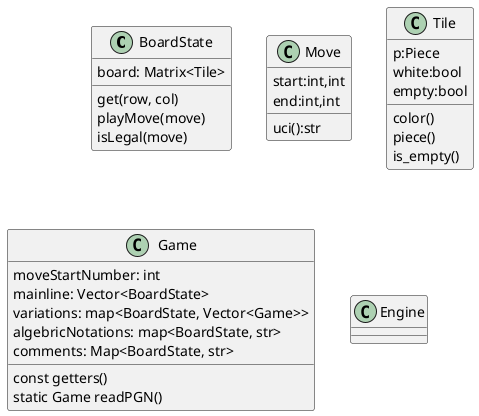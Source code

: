 @startuml chess_backend

class BoardState{
    board: Matrix<Tile>
    get(row, col)
    playMove(move)
    isLegal(move)
}

class Move{
    start:int,int
    end:int,int
    uci():str
}

class Tile{
    p:Piece
    white:bool
    empty:bool
    color()
    piece()
    is_empty()
}

class Game{
    moveStartNumber: int
    mainline: Vector<BoardState>
    variations: map<BoardState, Vector<Game>>
    algebricNotations: map<BoardState, str>
    comments: Map<BoardState, str>
    const getters()
    static Game readPGN()
}
class Engine
@enduml